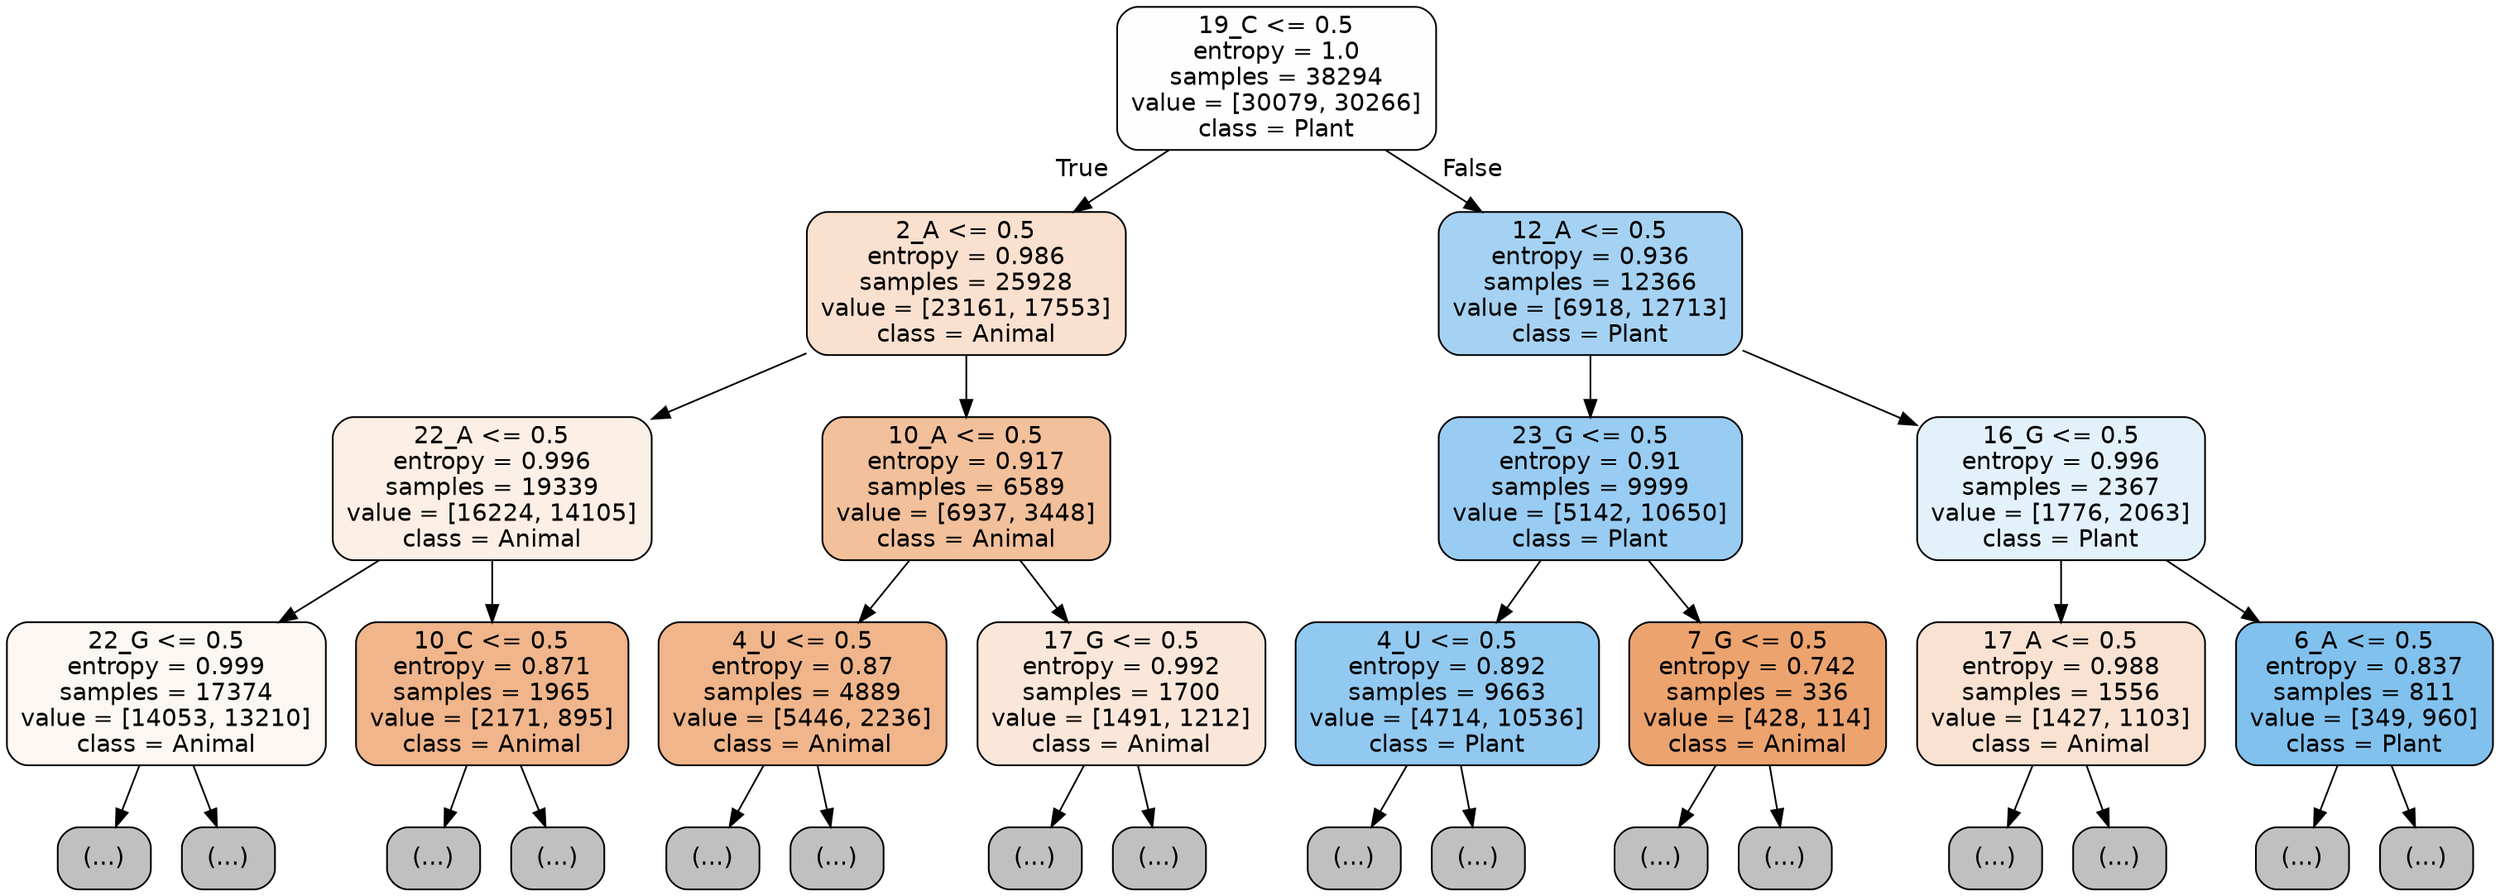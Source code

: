 digraph Tree {
node [shape=box, style="filled, rounded", color="black", fontname="helvetica"] ;
edge [fontname="helvetica"] ;
0 [label="19_C <= 0.5\nentropy = 1.0\nsamples = 38294\nvalue = [30079, 30266]\nclass = Plant", fillcolor="#fefeff"] ;
1 [label="2_A <= 0.5\nentropy = 0.986\nsamples = 25928\nvalue = [23161, 17553]\nclass = Animal", fillcolor="#f9e0cf"] ;
0 -> 1 [labeldistance=2.5, labelangle=45, headlabel="True"] ;
2 [label="22_A <= 0.5\nentropy = 0.996\nsamples = 19339\nvalue = [16224, 14105]\nclass = Animal", fillcolor="#fcefe5"] ;
1 -> 2 ;
3 [label="22_G <= 0.5\nentropy = 0.999\nsamples = 17374\nvalue = [14053, 13210]\nclass = Animal", fillcolor="#fdf7f3"] ;
2 -> 3 ;
4 [label="(...)", fillcolor="#C0C0C0"] ;
3 -> 4 ;
7445 [label="(...)", fillcolor="#C0C0C0"] ;
3 -> 7445 ;
8604 [label="10_C <= 0.5\nentropy = 0.871\nsamples = 1965\nvalue = [2171, 895]\nclass = Animal", fillcolor="#f0b58b"] ;
2 -> 8604 ;
8605 [label="(...)", fillcolor="#C0C0C0"] ;
8604 -> 8605 ;
9456 [label="(...)", fillcolor="#C0C0C0"] ;
8604 -> 9456 ;
9665 [label="10_A <= 0.5\nentropy = 0.917\nsamples = 6589\nvalue = [6937, 3448]\nclass = Animal", fillcolor="#f2c09b"] ;
1 -> 9665 ;
9666 [label="4_U <= 0.5\nentropy = 0.87\nsamples = 4889\nvalue = [5446, 2236]\nclass = Animal", fillcolor="#f0b58a"] ;
9665 -> 9666 ;
9667 [label="(...)", fillcolor="#C0C0C0"] ;
9666 -> 9667 ;
11418 [label="(...)", fillcolor="#C0C0C0"] ;
9666 -> 11418 ;
11999 [label="17_G <= 0.5\nentropy = 0.992\nsamples = 1700\nvalue = [1491, 1212]\nclass = Animal", fillcolor="#fae7da"] ;
9665 -> 11999 ;
12000 [label="(...)", fillcolor="#C0C0C0"] ;
11999 -> 12000 ;
12541 [label="(...)", fillcolor="#C0C0C0"] ;
11999 -> 12541 ;
12764 [label="12_A <= 0.5\nentropy = 0.936\nsamples = 12366\nvalue = [6918, 12713]\nclass = Plant", fillcolor="#a5d2f3"] ;
0 -> 12764 [labeldistance=2.5, labelangle=-45, headlabel="False"] ;
12765 [label="23_G <= 0.5\nentropy = 0.91\nsamples = 9999\nvalue = [5142, 10650]\nclass = Plant", fillcolor="#99ccf2"] ;
12764 -> 12765 ;
12766 [label="4_U <= 0.5\nentropy = 0.892\nsamples = 9663\nvalue = [4714, 10536]\nclass = Plant", fillcolor="#92c9f1"] ;
12765 -> 12766 ;
12767 [label="(...)", fillcolor="#C0C0C0"] ;
12766 -> 12767 ;
15170 [label="(...)", fillcolor="#C0C0C0"] ;
12766 -> 15170 ;
15805 [label="7_G <= 0.5\nentropy = 0.742\nsamples = 336\nvalue = [428, 114]\nclass = Animal", fillcolor="#eca36e"] ;
12765 -> 15805 ;
15806 [label="(...)", fillcolor="#C0C0C0"] ;
15805 -> 15806 ;
15925 [label="(...)", fillcolor="#C0C0C0"] ;
15805 -> 15925 ;
15938 [label="16_G <= 0.5\nentropy = 0.996\nsamples = 2367\nvalue = [1776, 2063]\nclass = Plant", fillcolor="#e3f1fb"] ;
12764 -> 15938 ;
15939 [label="17_A <= 0.5\nentropy = 0.988\nsamples = 1556\nvalue = [1427, 1103]\nclass = Animal", fillcolor="#f9e2d2"] ;
15938 -> 15939 ;
15940 [label="(...)", fillcolor="#C0C0C0"] ;
15939 -> 15940 ;
16521 [label="(...)", fillcolor="#C0C0C0"] ;
15939 -> 16521 ;
16702 [label="6_A <= 0.5\nentropy = 0.837\nsamples = 811\nvalue = [349, 960]\nclass = Plant", fillcolor="#81c1ee"] ;
15938 -> 16702 ;
16703 [label="(...)", fillcolor="#C0C0C0"] ;
16702 -> 16703 ;
16858 [label="(...)", fillcolor="#C0C0C0"] ;
16702 -> 16858 ;
}